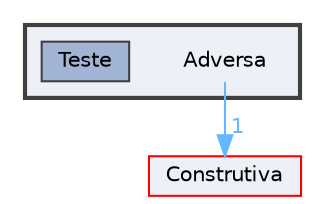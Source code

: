 digraph "Adversa"
{
 // LATEX_PDF_SIZE
  bgcolor="transparent";
  edge [fontname=Helvetica,fontsize=10,labelfontname=Helvetica,labelfontsize=10];
  node [fontname=Helvetica,fontsize=10,shape=box,height=0.2,width=0.4];
  compound=true
  subgraph clusterdir_1d159169ffaaf33cf19acf7cabbcc614 {
    graph [ bgcolor="#edf0f7", pencolor="grey25", label="", fontname=Helvetica,fontsize=10 style="filled,bold", URL="dir_1d159169ffaaf33cf19acf7cabbcc614.html",tooltip=""]
    dir_1d159169ffaaf33cf19acf7cabbcc614 [shape=plaintext, label="Adversa"];
  dir_c00e824f67c353aa146bef48a600275c [label="Teste", fillcolor="#a2b4d6", color="grey25", style="filled", URL="dir_c00e824f67c353aa146bef48a600275c.html",tooltip=""];
  }
  dir_8805000e22b5206d9499637ceb5fdf2f [label="Construtiva", fillcolor="#edf0f7", color="red", style="filled", URL="dir_8805000e22b5206d9499637ceb5fdf2f.html",tooltip=""];
  dir_1d159169ffaaf33cf19acf7cabbcc614->dir_8805000e22b5206d9499637ceb5fdf2f [headlabel="1", labeldistance=1.5 headhref="dir_000000_000001.html" href="dir_000000_000001.html" color="steelblue1" fontcolor="steelblue1"];
}
